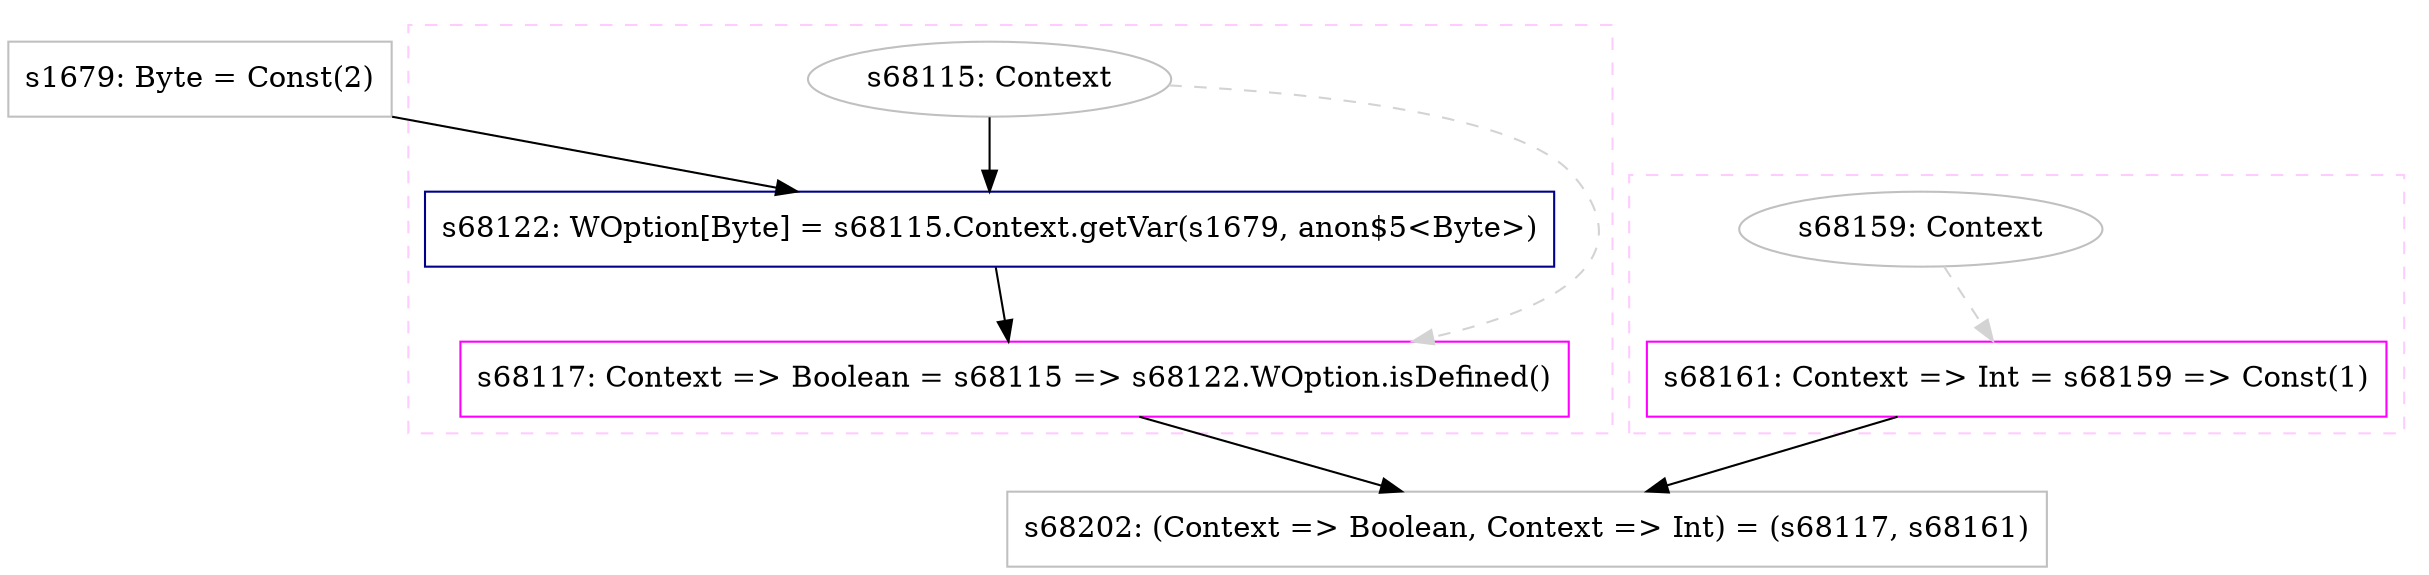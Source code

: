 digraph "GetVar2" {
concentrate=true
node [style=filled, fillcolor=orangered]

"s1679" [
label="s1679: Byte = Const(2)"
shape=box, color=gray, tooltip="s1679:Byte", style=filled, fillcolor=white
]
subgraph cluster_s68117 {
style=dashed; color="#FFCCFF"
"s68115" [
label="s68115: Context"
shape=oval, color=gray, tooltip="s68115:Context", style=filled, fillcolor=white
]
"s68117" [
label="s68117: Context => Boolean = s68115 => s68122.WOption.isDefined()"
shape=box, color=magenta, tooltip="s68117:Context => Boolean", style=filled, fillcolor=white
]
{rank=source; s68115}
"s68122" [
label="s68122: WOption[Byte] = s68115.Context.getVar(s1679, anon$5<Byte>)"
shape=box, color=darkblue, tooltip="s68122:WOption[Byte]", style=filled, fillcolor=white
]
{rank=sink; s68117}
}
subgraph cluster_s68161 {
style=dashed; color="#FFCCFF"
"s68159" [
label="s68159: Context"
shape=oval, color=gray, tooltip="s68159:Context", style=filled, fillcolor=white
]
"s68161" [
label="s68161: Context => Int = s68159 => Const(1)"
shape=box, color=magenta, tooltip="s68161:Context => Int", style=filled, fillcolor=white
]
{rank=source; s68159}
{rank=sink; s68161}
}
"s68202" [
label="s68202: (Context => Boolean, Context => Int) = (s68117, s68161)"
shape=box, color=gray, tooltip="s68202:(Context => Boolean, Context => Int)", style=filled, fillcolor=white
]
"s68115" -> "s68122" [style=solid]
"s1679" -> "s68122" [style=solid]
"s68159" -> "s68161" [style=dashed, color=lightgray, weight=0]
"s68115" -> "s68117" [style=dashed, color=lightgray, weight=0]
"s68122" -> "s68117" [style=solid]
"s68117" -> "s68202" [style=solid]
"s68161" -> "s68202" [style=solid]
}
